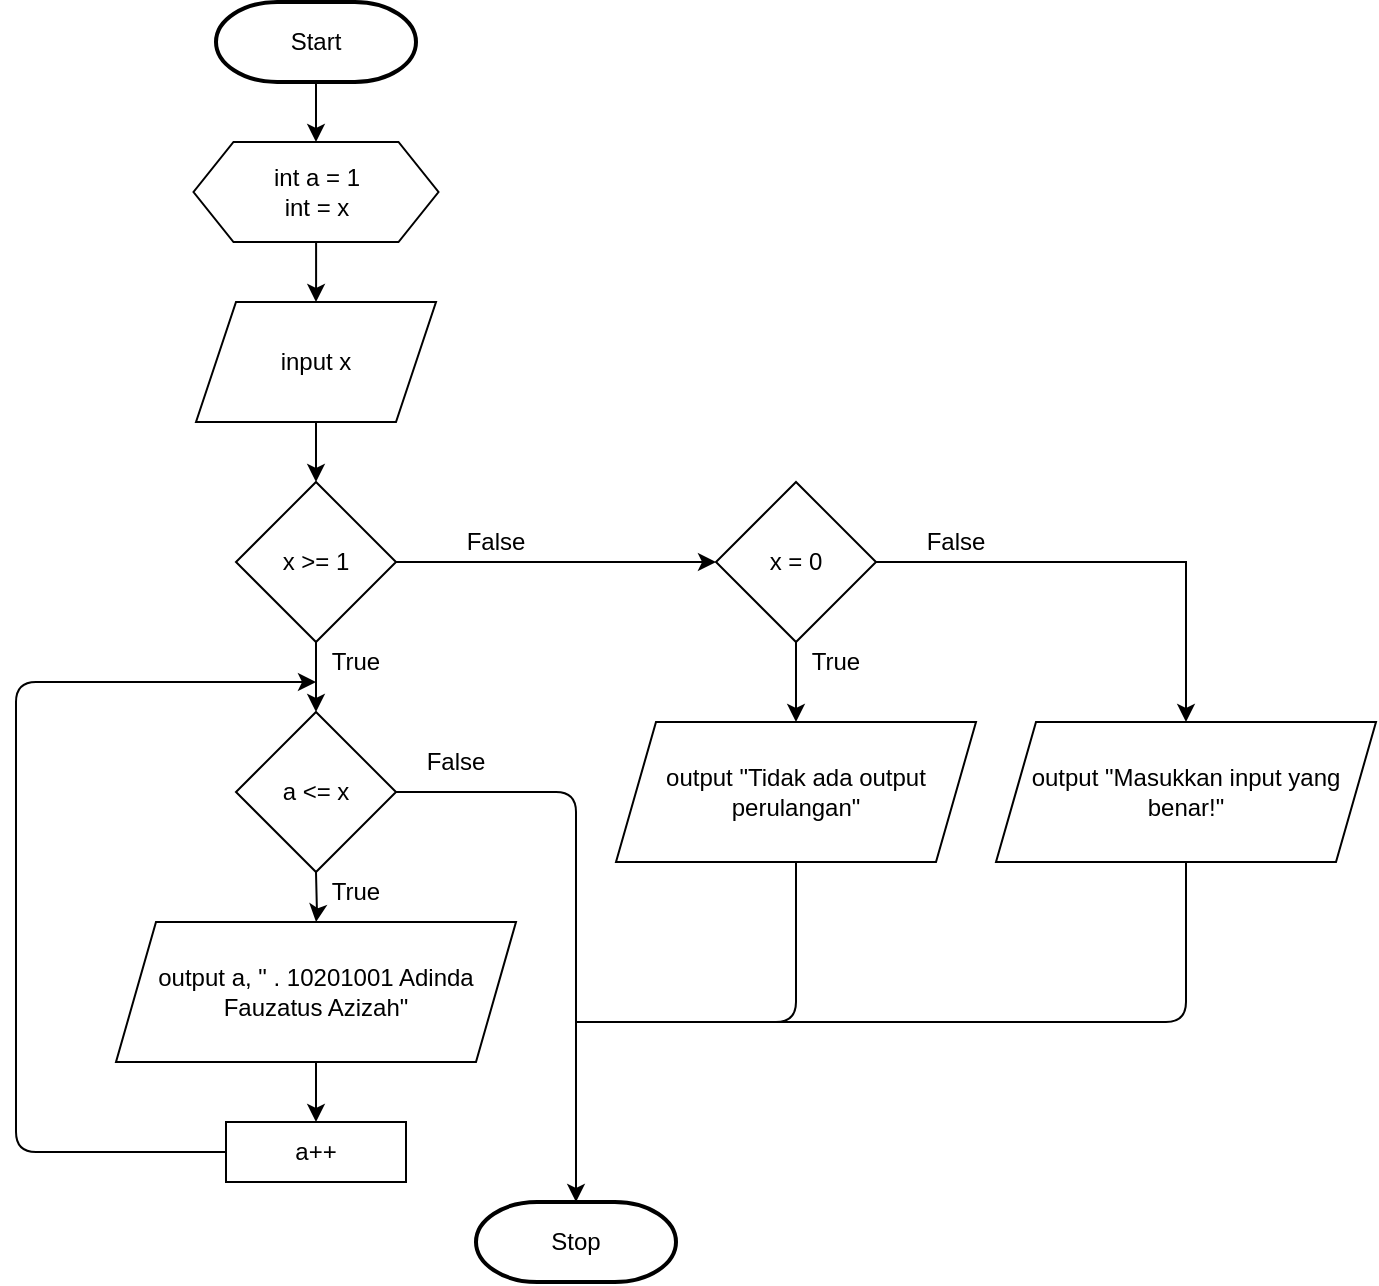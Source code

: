 <mxfile version="14.5.1" type="device"><diagram id="uz4_le_7pfwRBcDh7bpX" name="Страница-1"><mxGraphModel dx="868" dy="520" grid="1" gridSize="10" guides="1" tooltips="1" connect="1" arrows="1" fold="1" page="1" pageScale="1" pageWidth="1180" pageHeight="950" math="0" shadow="0"><root><mxCell id="0"/><mxCell id="1" parent="0"/><mxCell id="dS-z10NoLLIYU7ut7_ZT-3" value="" style="edgeStyle=orthogonalEdgeStyle;rounded=0;orthogonalLoop=1;jettySize=auto;html=1;entryX=0.5;entryY=0;entryDx=0;entryDy=0;" edge="1" parent="1" source="dS-z10NoLLIYU7ut7_ZT-1" target="dS-z10NoLLIYU7ut7_ZT-4"><mxGeometry relative="1" as="geometry"><mxPoint x="330" y="230" as="targetPoint"/></mxGeometry></mxCell><mxCell id="dS-z10NoLLIYU7ut7_ZT-1" value="Start" style="strokeWidth=2;html=1;shape=mxgraph.flowchart.terminator;whiteSpace=wrap;" vertex="1" parent="1"><mxGeometry x="280" y="120" width="100" height="40" as="geometry"/></mxCell><mxCell id="dS-z10NoLLIYU7ut7_ZT-6" value="" style="edgeStyle=orthogonalEdgeStyle;rounded=0;orthogonalLoop=1;jettySize=auto;html=1;" edge="1" parent="1" source="dS-z10NoLLIYU7ut7_ZT-4" target="dS-z10NoLLIYU7ut7_ZT-5"><mxGeometry relative="1" as="geometry"/></mxCell><mxCell id="dS-z10NoLLIYU7ut7_ZT-4" value="int a = 1&lt;br&gt;int = x" style="shape=hexagon;perimeter=hexagonPerimeter2;whiteSpace=wrap;html=1;fixedSize=1;" vertex="1" parent="1"><mxGeometry x="268.75" y="190" width="122.5" height="50" as="geometry"/></mxCell><mxCell id="dS-z10NoLLIYU7ut7_ZT-10" value="" style="edgeStyle=orthogonalEdgeStyle;rounded=0;orthogonalLoop=1;jettySize=auto;html=1;" edge="1" parent="1" source="dS-z10NoLLIYU7ut7_ZT-5" target="dS-z10NoLLIYU7ut7_ZT-9"><mxGeometry relative="1" as="geometry"/></mxCell><mxCell id="dS-z10NoLLIYU7ut7_ZT-5" value="input x" style="shape=parallelogram;perimeter=parallelogramPerimeter;whiteSpace=wrap;html=1;fixedSize=1;" vertex="1" parent="1"><mxGeometry x="270" y="270" width="120" height="60" as="geometry"/></mxCell><mxCell id="dS-z10NoLLIYU7ut7_ZT-16" value="" style="edgeStyle=orthogonalEdgeStyle;rounded=0;orthogonalLoop=1;jettySize=auto;html=1;" edge="1" parent="1" source="dS-z10NoLLIYU7ut7_ZT-9"><mxGeometry relative="1" as="geometry"><mxPoint x="330" y="475" as="targetPoint"/></mxGeometry></mxCell><mxCell id="dS-z10NoLLIYU7ut7_ZT-19" value="" style="edgeStyle=orthogonalEdgeStyle;rounded=0;orthogonalLoop=1;jettySize=auto;html=1;" edge="1" parent="1" source="dS-z10NoLLIYU7ut7_ZT-9" target="dS-z10NoLLIYU7ut7_ZT-18"><mxGeometry relative="1" as="geometry"/></mxCell><mxCell id="dS-z10NoLLIYU7ut7_ZT-9" value="x &amp;gt;= 1" style="rhombus;whiteSpace=wrap;html=1;" vertex="1" parent="1"><mxGeometry x="290" y="360" width="80" height="80" as="geometry"/></mxCell><mxCell id="dS-z10NoLLIYU7ut7_ZT-40" value="" style="edgeStyle=orthogonalEdgeStyle;rounded=0;orthogonalLoop=1;jettySize=auto;html=1;" edge="1" parent="1" source="dS-z10NoLLIYU7ut7_ZT-13" target="dS-z10NoLLIYU7ut7_ZT-39"><mxGeometry relative="1" as="geometry"/></mxCell><mxCell id="dS-z10NoLLIYU7ut7_ZT-13" value="output a, &quot; . 10201001 Adinda Fauzatus Azizah&quot;" style="shape=parallelogram;perimeter=parallelogramPerimeter;whiteSpace=wrap;html=1;fixedSize=1;" vertex="1" parent="1"><mxGeometry x="230" y="580" width="200" height="70" as="geometry"/></mxCell><mxCell id="dS-z10NoLLIYU7ut7_ZT-17" value="" style="edgeStyle=orthogonalEdgeStyle;rounded=0;orthogonalLoop=1;jettySize=auto;html=1;" edge="1" parent="1" target="dS-z10NoLLIYU7ut7_ZT-13"><mxGeometry relative="1" as="geometry"><mxPoint x="330" y="555" as="sourcePoint"/></mxGeometry></mxCell><mxCell id="dS-z10NoLLIYU7ut7_ZT-21" value="" style="edgeStyle=orthogonalEdgeStyle;rounded=0;orthogonalLoop=1;jettySize=auto;html=1;" edge="1" parent="1" source="dS-z10NoLLIYU7ut7_ZT-18" target="dS-z10NoLLIYU7ut7_ZT-20"><mxGeometry relative="1" as="geometry"/></mxCell><mxCell id="dS-z10NoLLIYU7ut7_ZT-31" value="" style="edgeStyle=orthogonalEdgeStyle;rounded=0;orthogonalLoop=1;jettySize=auto;html=1;" edge="1" parent="1" source="dS-z10NoLLIYU7ut7_ZT-18" target="dS-z10NoLLIYU7ut7_ZT-30"><mxGeometry relative="1" as="geometry"/></mxCell><mxCell id="dS-z10NoLLIYU7ut7_ZT-18" value="x = 0" style="rhombus;whiteSpace=wrap;html=1;" vertex="1" parent="1"><mxGeometry x="530" y="360" width="80" height="80" as="geometry"/></mxCell><mxCell id="dS-z10NoLLIYU7ut7_ZT-20" value="output &quot;Tidak ada output perulangan&quot;" style="shape=parallelogram;perimeter=parallelogramPerimeter;whiteSpace=wrap;html=1;fixedSize=1;" vertex="1" parent="1"><mxGeometry x="480" y="480" width="180" height="70" as="geometry"/></mxCell><mxCell id="dS-z10NoLLIYU7ut7_ZT-27" value="" style="endArrow=classic;html=1;exitX=1;exitY=0.5;exitDx=0;exitDy=0;entryX=0.5;entryY=0;entryDx=0;entryDy=0;entryPerimeter=0;" edge="1" parent="1" source="dS-z10NoLLIYU7ut7_ZT-42" target="dS-z10NoLLIYU7ut7_ZT-28"><mxGeometry width="50" height="50" relative="1" as="geometry"><mxPoint x="391.25" y="515" as="sourcePoint"/><mxPoint x="460" y="700" as="targetPoint"/><Array as="points"><mxPoint x="460" y="515"/></Array></mxGeometry></mxCell><mxCell id="dS-z10NoLLIYU7ut7_ZT-28" value="Stop" style="strokeWidth=2;html=1;shape=mxgraph.flowchart.terminator;whiteSpace=wrap;" vertex="1" parent="1"><mxGeometry x="410" y="720" width="100" height="40" as="geometry"/></mxCell><mxCell id="dS-z10NoLLIYU7ut7_ZT-29" value="" style="endArrow=none;html=1;exitX=0.5;exitY=1;exitDx=0;exitDy=0;" edge="1" parent="1" source="dS-z10NoLLIYU7ut7_ZT-20"><mxGeometry width="50" height="50" relative="1" as="geometry"><mxPoint x="550" y="670" as="sourcePoint"/><mxPoint x="460" y="630" as="targetPoint"/><Array as="points"><mxPoint x="570" y="630"/></Array></mxGeometry></mxCell><mxCell id="dS-z10NoLLIYU7ut7_ZT-30" value="output &quot;Masukkan input yang benar!&quot;" style="shape=parallelogram;perimeter=parallelogramPerimeter;whiteSpace=wrap;html=1;fixedSize=1;" vertex="1" parent="1"><mxGeometry x="670" y="480" width="190" height="70" as="geometry"/></mxCell><mxCell id="dS-z10NoLLIYU7ut7_ZT-33" value="" style="endArrow=none;html=1;entryX=0.5;entryY=1;entryDx=0;entryDy=0;" edge="1" parent="1" target="dS-z10NoLLIYU7ut7_ZT-30"><mxGeometry width="50" height="50" relative="1" as="geometry"><mxPoint x="560" y="630" as="sourcePoint"/><mxPoint x="710" y="660" as="targetPoint"/><Array as="points"><mxPoint x="765" y="630"/></Array></mxGeometry></mxCell><mxCell id="dS-z10NoLLIYU7ut7_ZT-34" value="True" style="text;html=1;strokeColor=none;fillColor=none;align=center;verticalAlign=middle;whiteSpace=wrap;rounded=0;" vertex="1" parent="1"><mxGeometry x="330" y="440" width="40" height="20" as="geometry"/></mxCell><mxCell id="dS-z10NoLLIYU7ut7_ZT-36" value="False" style="text;html=1;strokeColor=none;fillColor=none;align=center;verticalAlign=middle;whiteSpace=wrap;rounded=0;" vertex="1" parent="1"><mxGeometry x="400" y="380" width="40" height="20" as="geometry"/></mxCell><mxCell id="dS-z10NoLLIYU7ut7_ZT-37" value="False" style="text;html=1;strokeColor=none;fillColor=none;align=center;verticalAlign=middle;whiteSpace=wrap;rounded=0;" vertex="1" parent="1"><mxGeometry x="630" y="380" width="40" height="20" as="geometry"/></mxCell><mxCell id="dS-z10NoLLIYU7ut7_ZT-38" value="True" style="text;html=1;strokeColor=none;fillColor=none;align=center;verticalAlign=middle;whiteSpace=wrap;rounded=0;" vertex="1" parent="1"><mxGeometry x="570" y="440" width="40" height="20" as="geometry"/></mxCell><mxCell id="dS-z10NoLLIYU7ut7_ZT-39" value="a++" style="whiteSpace=wrap;html=1;" vertex="1" parent="1"><mxGeometry x="285" y="680" width="90" height="30" as="geometry"/></mxCell><mxCell id="dS-z10NoLLIYU7ut7_ZT-41" value="" style="endArrow=classic;html=1;exitX=0;exitY=0.5;exitDx=0;exitDy=0;entryX=0;entryY=1;entryDx=0;entryDy=0;" edge="1" parent="1" source="dS-z10NoLLIYU7ut7_ZT-39" target="dS-z10NoLLIYU7ut7_ZT-34"><mxGeometry width="50" height="50" relative="1" as="geometry"><mxPoint x="160" y="710" as="sourcePoint"/><mxPoint x="310" y="460" as="targetPoint"/><Array as="points"><mxPoint x="180" y="695"/><mxPoint x="180" y="460"/></Array></mxGeometry></mxCell><mxCell id="dS-z10NoLLIYU7ut7_ZT-42" value="a &amp;lt;= x" style="rhombus;whiteSpace=wrap;html=1;" vertex="1" parent="1"><mxGeometry x="290" y="475" width="80" height="80" as="geometry"/></mxCell><mxCell id="dS-z10NoLLIYU7ut7_ZT-43" value="False" style="text;html=1;strokeColor=none;fillColor=none;align=center;verticalAlign=middle;whiteSpace=wrap;rounded=0;" vertex="1" parent="1"><mxGeometry x="380" y="490" width="40" height="20" as="geometry"/></mxCell><mxCell id="dS-z10NoLLIYU7ut7_ZT-44" value="True" style="text;html=1;strokeColor=none;fillColor=none;align=center;verticalAlign=middle;whiteSpace=wrap;rounded=0;" vertex="1" parent="1"><mxGeometry x="330" y="555" width="40" height="20" as="geometry"/></mxCell></root></mxGraphModel></diagram></mxfile>